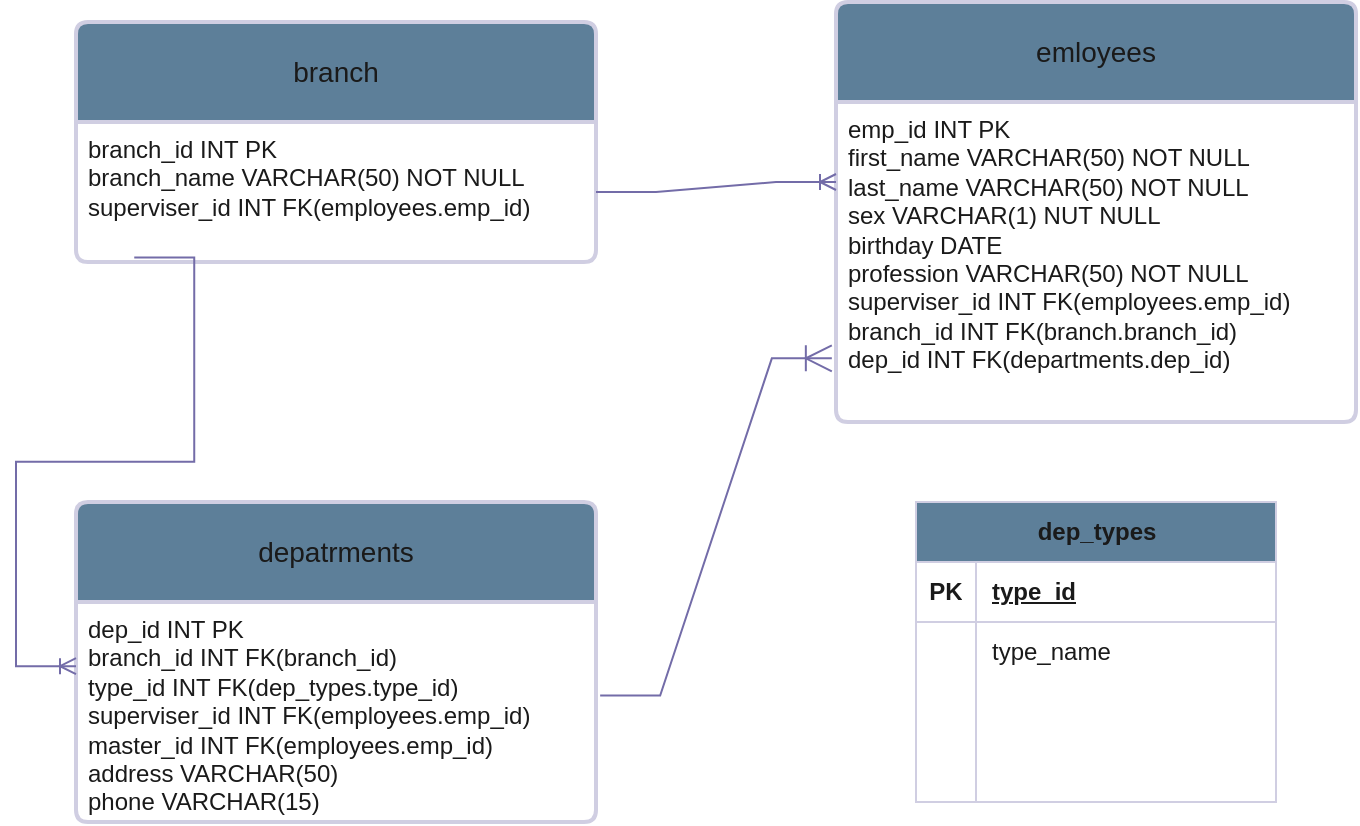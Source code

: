 <mxfile version="24.8.3">
  <diagram name="Страница — 1" id="4avvfgQBeNey1XqUrBNu">
    <mxGraphModel dx="952" dy="515" grid="1" gridSize="10" guides="1" tooltips="1" connect="1" arrows="1" fold="1" page="1" pageScale="1" pageWidth="827" pageHeight="1169" math="0" shadow="0">
      <root>
        <mxCell id="0" />
        <mxCell id="1" parent="0" />
        <mxCell id="8ufT0c0mkVSBskOa-6xL-1" value="emloyees" style="swimlane;childLayout=stackLayout;horizontal=1;startSize=50;horizontalStack=0;rounded=1;fontSize=14;fontStyle=0;strokeWidth=2;resizeParent=0;resizeLast=1;shadow=0;dashed=0;align=center;arcSize=4;whiteSpace=wrap;html=1;labelBackgroundColor=none;fillColor=#5D7F99;strokeColor=#D0CEE2;fontColor=#1A1A1A;" parent="1" vertex="1">
          <mxGeometry x="490" y="60" width="260" height="210" as="geometry" />
        </mxCell>
        <mxCell id="8ufT0c0mkVSBskOa-6xL-2" value="emp_id INT PK&lt;br&gt;first_name VARCHAR(50) NOT NULL&lt;div&gt;last_name VARCHAR(50) NOT NULL&lt;/div&gt;&lt;div&gt;sex VARCHAR(1) NUT NULL&lt;/div&gt;&lt;div&gt;birthday DATE&lt;/div&gt;&lt;div&gt;profession VARCHAR(50) NOT NULL&lt;/div&gt;&lt;div&gt;superviser_id INT FK(employees.emp_id)&lt;/div&gt;&lt;div&gt;branch_id INT FK(branch.branch_id)&lt;/div&gt;&lt;div&gt;dep_id INT FK(departments.dep_id)&lt;/div&gt;" style="align=left;strokeColor=none;fillColor=none;spacingLeft=4;fontSize=12;verticalAlign=top;resizable=0;rotatable=0;part=1;html=1;labelBackgroundColor=none;fontColor=#1A1A1A;" parent="8ufT0c0mkVSBskOa-6xL-1" vertex="1">
          <mxGeometry y="50" width="260" height="160" as="geometry" />
        </mxCell>
        <mxCell id="8ufT0c0mkVSBskOa-6xL-3" value="branch" style="swimlane;childLayout=stackLayout;horizontal=1;startSize=50;horizontalStack=0;rounded=1;fontSize=14;fontStyle=0;strokeWidth=2;resizeParent=0;resizeLast=1;shadow=0;dashed=0;align=center;arcSize=4;whiteSpace=wrap;html=1;strokeColor=#D0CEE2;fontColor=#1A1A1A;fillColor=#5D7F99;labelBackgroundColor=none;" parent="1" vertex="1">
          <mxGeometry x="110" y="70" width="260" height="120" as="geometry" />
        </mxCell>
        <mxCell id="8ufT0c0mkVSBskOa-6xL-4" value="branch_id INT PK&lt;div&gt;branch_name VARCHAR(50) NOT NULL&lt;br&gt;superviser_id INT FK(employees.emp_id)&lt;div&gt;&lt;br&gt;&lt;/div&gt;&lt;/div&gt;" style="align=left;strokeColor=none;fillColor=none;spacingLeft=4;fontSize=12;verticalAlign=top;resizable=0;rotatable=0;part=1;html=1;fontColor=#1A1A1A;labelBackgroundColor=none;" parent="8ufT0c0mkVSBskOa-6xL-3" vertex="1">
          <mxGeometry y="50" width="260" height="70" as="geometry" />
        </mxCell>
        <mxCell id="8ufT0c0mkVSBskOa-6xL-5" value="depatrments" style="swimlane;childLayout=stackLayout;horizontal=1;startSize=50;horizontalStack=0;rounded=1;fontSize=14;fontStyle=0;strokeWidth=2;resizeParent=0;resizeLast=1;shadow=0;dashed=0;align=center;arcSize=4;whiteSpace=wrap;html=1;strokeColor=#D0CEE2;fontColor=#1A1A1A;fillColor=#5D7F99;labelBackgroundColor=none;" parent="1" vertex="1">
          <mxGeometry x="110" y="310" width="260" height="160" as="geometry">
            <mxRectangle x="110" y="310" width="120" height="50" as="alternateBounds" />
          </mxGeometry>
        </mxCell>
        <mxCell id="8ufT0c0mkVSBskOa-6xL-6" value="dep_id INT PK&lt;div&gt;branch_id INT FK(branch_id)&lt;br&gt;&lt;div&gt;type_id INT FK(dep_types.type_id)&lt;br&gt;superviser_id INT FK(employees.emp_id)&lt;br&gt;master_id INT FK(employees.emp_id)&lt;div&gt;address VARCHAR(50)&lt;/div&gt;&lt;div&gt;phone VARCHAR(15)&lt;/div&gt;&lt;/div&gt;&lt;/div&gt;" style="align=left;strokeColor=none;fillColor=none;spacingLeft=4;fontSize=12;verticalAlign=top;resizable=0;rotatable=0;part=1;html=1;fontColor=#1A1A1A;labelBackgroundColor=none;" parent="8ufT0c0mkVSBskOa-6xL-5" vertex="1">
          <mxGeometry y="50" width="260" height="110" as="geometry" />
        </mxCell>
        <mxCell id="8ufT0c0mkVSBskOa-6xL-8" value="" style="edgeStyle=entityRelationEdgeStyle;fontSize=12;html=1;endArrow=ERoneToMany;rounded=0;strokeColor=#736CA8;fontColor=default;entryX=0;entryY=0.25;entryDx=0;entryDy=0;labelBackgroundColor=none;" parent="1" source="8ufT0c0mkVSBskOa-6xL-4" target="8ufT0c0mkVSBskOa-6xL-2" edge="1">
          <mxGeometry width="100" height="100" relative="1" as="geometry">
            <mxPoint x="360" y="140" as="sourcePoint" />
            <mxPoint x="460" y="40" as="targetPoint" />
          </mxGeometry>
        </mxCell>
        <mxCell id="8ufT0c0mkVSBskOa-6xL-9" value="" style="edgeStyle=entityRelationEdgeStyle;fontSize=12;html=1;endArrow=ERoneToMany;rounded=0;strokeColor=#736CA8;fontColor=default;exitX=1.008;exitY=0.425;exitDx=0;exitDy=0;exitPerimeter=0;entryX=-0.008;entryY=0.801;entryDx=0;entryDy=0;entryPerimeter=0;endSize=11;startSize=12;labelBackgroundColor=none;" parent="1" source="8ufT0c0mkVSBskOa-6xL-6" target="8ufT0c0mkVSBskOa-6xL-2" edge="1">
          <mxGeometry width="100" height="100" relative="1" as="geometry">
            <mxPoint x="350" y="455.89" as="sourcePoint" />
            <mxPoint x="511.3" y="300" as="targetPoint" />
          </mxGeometry>
        </mxCell>
        <mxCell id="8ufT0c0mkVSBskOa-6xL-11" value="" style="edgeStyle=entityRelationEdgeStyle;fontSize=12;html=1;endArrow=ERoneToMany;rounded=0;strokeColor=#736CA8;fontColor=default;exitX=0.112;exitY=0.968;exitDx=0;exitDy=0;exitPerimeter=0;entryX=0.998;entryY=0.309;entryDx=0;entryDy=0;entryPerimeter=0;labelBackgroundColor=none;" parent="1" source="8ufT0c0mkVSBskOa-6xL-4" edge="1">
          <mxGeometry width="100" height="100" relative="1" as="geometry">
            <mxPoint x="102.98" y="190" as="sourcePoint" />
            <mxPoint x="110.0" y="392.1" as="targetPoint" />
          </mxGeometry>
        </mxCell>
        <mxCell id="dJ5NwEZSPmx1sVAGG7kn-28" value="dep_types" style="shape=table;startSize=30;container=1;collapsible=1;childLayout=tableLayout;fixedRows=1;rowLines=0;fontStyle=1;align=center;resizeLast=1;html=1;strokeColor=#D0CEE2;fontColor=#1A1A1A;fillColor=#5D7F99;" parent="1" vertex="1">
          <mxGeometry x="530" y="310" width="180" height="150" as="geometry" />
        </mxCell>
        <mxCell id="dJ5NwEZSPmx1sVAGG7kn-29" value="" style="shape=tableRow;horizontal=0;startSize=0;swimlaneHead=0;swimlaneBody=0;fillColor=none;collapsible=0;dropTarget=0;points=[[0,0.5],[1,0.5]];portConstraint=eastwest;top=0;left=0;right=0;bottom=1;strokeColor=#D0CEE2;fontColor=#1A1A1A;" parent="dJ5NwEZSPmx1sVAGG7kn-28" vertex="1">
          <mxGeometry y="30" width="180" height="30" as="geometry" />
        </mxCell>
        <mxCell id="dJ5NwEZSPmx1sVAGG7kn-30" value="PK" style="shape=partialRectangle;connectable=0;fillColor=none;top=0;left=0;bottom=0;right=0;fontStyle=1;overflow=hidden;whiteSpace=wrap;html=1;strokeColor=#D0CEE2;fontColor=#1A1A1A;" parent="dJ5NwEZSPmx1sVAGG7kn-29" vertex="1">
          <mxGeometry width="30" height="30" as="geometry">
            <mxRectangle width="30" height="30" as="alternateBounds" />
          </mxGeometry>
        </mxCell>
        <mxCell id="dJ5NwEZSPmx1sVAGG7kn-31" value="type_id" style="shape=partialRectangle;connectable=0;fillColor=none;top=0;left=0;bottom=0;right=0;align=left;spacingLeft=6;fontStyle=5;overflow=hidden;whiteSpace=wrap;html=1;strokeColor=#D0CEE2;fontColor=#1A1A1A;" parent="dJ5NwEZSPmx1sVAGG7kn-29" vertex="1">
          <mxGeometry x="30" width="150" height="30" as="geometry">
            <mxRectangle width="150" height="30" as="alternateBounds" />
          </mxGeometry>
        </mxCell>
        <mxCell id="dJ5NwEZSPmx1sVAGG7kn-32" value="" style="shape=tableRow;horizontal=0;startSize=0;swimlaneHead=0;swimlaneBody=0;fillColor=none;collapsible=0;dropTarget=0;points=[[0,0.5],[1,0.5]];portConstraint=eastwest;top=0;left=0;right=0;bottom=0;strokeColor=#D0CEE2;fontColor=#1A1A1A;" parent="dJ5NwEZSPmx1sVAGG7kn-28" vertex="1">
          <mxGeometry y="60" width="180" height="30" as="geometry" />
        </mxCell>
        <mxCell id="dJ5NwEZSPmx1sVAGG7kn-33" value="" style="shape=partialRectangle;connectable=0;fillColor=none;top=0;left=0;bottom=0;right=0;editable=1;overflow=hidden;whiteSpace=wrap;html=1;strokeColor=#D0CEE2;fontColor=#1A1A1A;" parent="dJ5NwEZSPmx1sVAGG7kn-32" vertex="1">
          <mxGeometry width="30" height="30" as="geometry">
            <mxRectangle width="30" height="30" as="alternateBounds" />
          </mxGeometry>
        </mxCell>
        <mxCell id="dJ5NwEZSPmx1sVAGG7kn-34" value="type_name" style="shape=partialRectangle;connectable=0;fillColor=none;top=0;left=0;bottom=0;right=0;align=left;spacingLeft=6;overflow=hidden;whiteSpace=wrap;html=1;strokeColor=#D0CEE2;fontColor=#1A1A1A;" parent="dJ5NwEZSPmx1sVAGG7kn-32" vertex="1">
          <mxGeometry x="30" width="150" height="30" as="geometry">
            <mxRectangle width="150" height="30" as="alternateBounds" />
          </mxGeometry>
        </mxCell>
        <mxCell id="dJ5NwEZSPmx1sVAGG7kn-35" value="" style="shape=tableRow;horizontal=0;startSize=0;swimlaneHead=0;swimlaneBody=0;fillColor=none;collapsible=0;dropTarget=0;points=[[0,0.5],[1,0.5]];portConstraint=eastwest;top=0;left=0;right=0;bottom=0;strokeColor=#D0CEE2;fontColor=#1A1A1A;" parent="dJ5NwEZSPmx1sVAGG7kn-28" vertex="1">
          <mxGeometry y="90" width="180" height="30" as="geometry" />
        </mxCell>
        <mxCell id="dJ5NwEZSPmx1sVAGG7kn-36" value="" style="shape=partialRectangle;connectable=0;fillColor=none;top=0;left=0;bottom=0;right=0;editable=1;overflow=hidden;whiteSpace=wrap;html=1;strokeColor=#D0CEE2;fontColor=#1A1A1A;" parent="dJ5NwEZSPmx1sVAGG7kn-35" vertex="1">
          <mxGeometry width="30" height="30" as="geometry">
            <mxRectangle width="30" height="30" as="alternateBounds" />
          </mxGeometry>
        </mxCell>
        <mxCell id="dJ5NwEZSPmx1sVAGG7kn-37" value="" style="shape=partialRectangle;connectable=0;fillColor=none;top=0;left=0;bottom=0;right=0;align=left;spacingLeft=6;overflow=hidden;whiteSpace=wrap;html=1;strokeColor=#D0CEE2;fontColor=#1A1A1A;" parent="dJ5NwEZSPmx1sVAGG7kn-35" vertex="1">
          <mxGeometry x="30" width="150" height="30" as="geometry">
            <mxRectangle width="150" height="30" as="alternateBounds" />
          </mxGeometry>
        </mxCell>
        <mxCell id="dJ5NwEZSPmx1sVAGG7kn-38" value="" style="shape=tableRow;horizontal=0;startSize=0;swimlaneHead=0;swimlaneBody=0;fillColor=none;collapsible=0;dropTarget=0;points=[[0,0.5],[1,0.5]];portConstraint=eastwest;top=0;left=0;right=0;bottom=0;strokeColor=#D0CEE2;fontColor=#1A1A1A;" parent="dJ5NwEZSPmx1sVAGG7kn-28" vertex="1">
          <mxGeometry y="120" width="180" height="30" as="geometry" />
        </mxCell>
        <mxCell id="dJ5NwEZSPmx1sVAGG7kn-39" value="" style="shape=partialRectangle;connectable=0;fillColor=none;top=0;left=0;bottom=0;right=0;editable=1;overflow=hidden;whiteSpace=wrap;html=1;strokeColor=#D0CEE2;fontColor=#1A1A1A;" parent="dJ5NwEZSPmx1sVAGG7kn-38" vertex="1">
          <mxGeometry width="30" height="30" as="geometry">
            <mxRectangle width="30" height="30" as="alternateBounds" />
          </mxGeometry>
        </mxCell>
        <mxCell id="dJ5NwEZSPmx1sVAGG7kn-40" value="" style="shape=partialRectangle;connectable=0;fillColor=none;top=0;left=0;bottom=0;right=0;align=left;spacingLeft=6;overflow=hidden;whiteSpace=wrap;html=1;strokeColor=#D0CEE2;fontColor=#1A1A1A;" parent="dJ5NwEZSPmx1sVAGG7kn-38" vertex="1">
          <mxGeometry x="30" width="150" height="30" as="geometry">
            <mxRectangle width="150" height="30" as="alternateBounds" />
          </mxGeometry>
        </mxCell>
      </root>
    </mxGraphModel>
  </diagram>
</mxfile>
